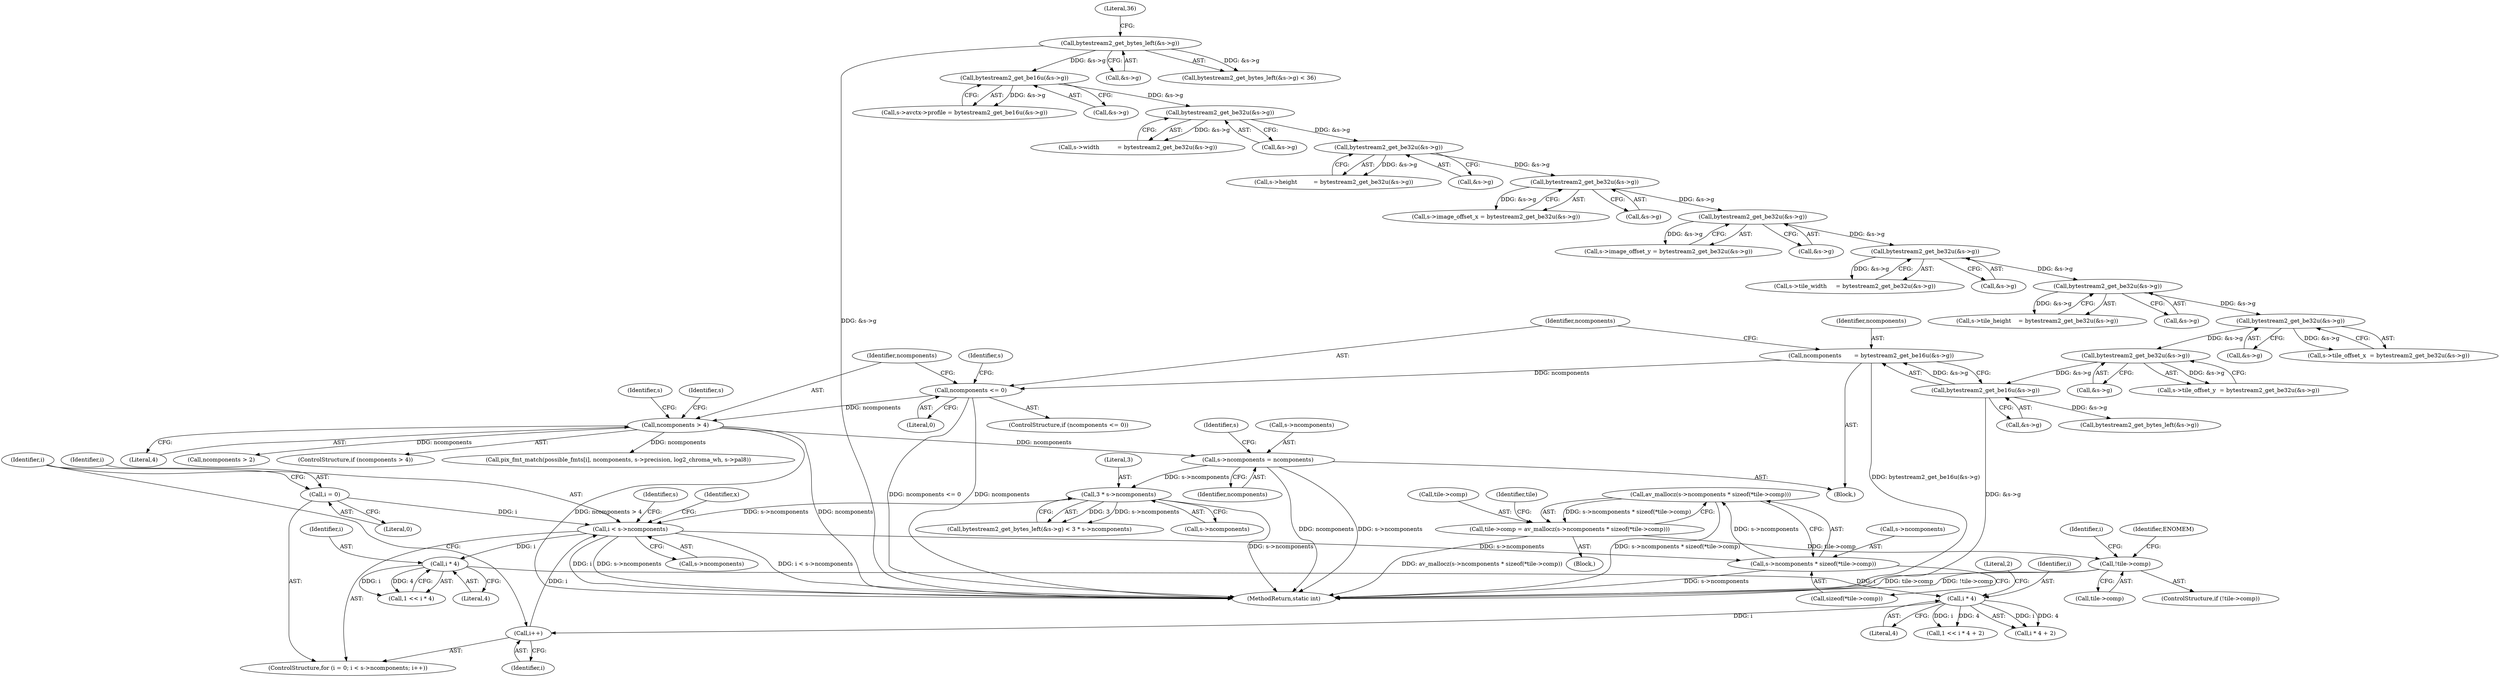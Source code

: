 digraph "0_FFmpeg_8bb11c3ca77b52e05a9ed1496a65f8a76e6e2d8f@API" {
"1000557" [label="(Call,av_mallocz(s->ncomponents * sizeof(*tile->comp)))"];
"1000558" [label="(Call,s->ncomponents * sizeof(*tile->comp))"];
"1000310" [label="(Call,i < s->ncomponents)"];
"1000315" [label="(Call,i++)"];
"1000429" [label="(Call,i * 4)"];
"1000417" [label="(Call,i * 4)"];
"1000307" [label="(Call,i = 0)"];
"1000299" [label="(Call,3 * s->ncomponents)"];
"1000260" [label="(Call,s->ncomponents = ncomponents)"];
"1000246" [label="(Call,ncomponents > 4)"];
"1000230" [label="(Call,ncomponents <= 0)"];
"1000222" [label="(Call,ncomponents       = bytestream2_get_be16u(&s->g))"];
"1000224" [label="(Call,bytestream2_get_be16u(&s->g))"];
"1000217" [label="(Call,bytestream2_get_be32u(&s->g))"];
"1000208" [label="(Call,bytestream2_get_be32u(&s->g))"];
"1000199" [label="(Call,bytestream2_get_be32u(&s->g))"];
"1000190" [label="(Call,bytestream2_get_be32u(&s->g))"];
"1000181" [label="(Call,bytestream2_get_be32u(&s->g))"];
"1000172" [label="(Call,bytestream2_get_be32u(&s->g))"];
"1000163" [label="(Call,bytestream2_get_be32u(&s->g))"];
"1000154" [label="(Call,bytestream2_get_be32u(&s->g))"];
"1000145" [label="(Call,bytestream2_get_be16u(&s->g))"];
"1000131" [label="(Call,bytestream2_get_bytes_left(&s->g))"];
"1000553" [label="(Call,tile->comp = av_mallocz(s->ncomponents * sizeof(*tile->comp)))"];
"1000568" [label="(Call,!tile->comp)"];
"1000308" [label="(Identifier,i)"];
"1000199" [label="(Call,bytestream2_get_be32u(&s->g))"];
"1000114" [label="(Block,)"];
"1000293" [label="(Call,bytestream2_get_bytes_left(&s->g) < 3 * s->ncomponents)"];
"1000230" [label="(Call,ncomponents <= 0)"];
"1000191" [label="(Call,&s->g)"];
"1000131" [label="(Call,bytestream2_get_bytes_left(&s->g))"];
"1000568" [label="(Call,!tile->comp)"];
"1000415" [label="(Call,1 << i * 4)"];
"1000218" [label="(Call,&s->g)"];
"1000139" [label="(Call,s->avctx->profile = bytestream2_get_be16u(&s->g))"];
"1000154" [label="(Call,bytestream2_get_be32u(&s->g))"];
"1000309" [label="(Literal,0)"];
"1000307" [label="(Call,i = 0)"];
"1000418" [label="(Identifier,i)"];
"1000204" [label="(Call,s->tile_offset_x  = bytestream2_get_be32u(&s->g))"];
"1000182" [label="(Call,&s->g)"];
"1000232" [label="(Literal,0)"];
"1000435" [label="(Identifier,s)"];
"1000136" [label="(Literal,36)"];
"1000569" [label="(Call,tile->comp)"];
"1000311" [label="(Identifier,i)"];
"1000236" [label="(Identifier,s)"];
"1000173" [label="(Call,&s->g)"];
"1000428" [label="(Call,i * 4 + 2)"];
"1000432" [label="(Literal,2)"];
"1000150" [label="(Call,s->width          = bytestream2_get_be32u(&s->g))"];
"1000687" [label="(Call,pix_fmt_match(possible_fmts[i], ncomponents, s->precision, log2_chroma_wh, s->pal8))"];
"1000200" [label="(Call,&s->g)"];
"1000159" [label="(Call,s->height         = bytestream2_get_be32u(&s->g))"];
"1000246" [label="(Call,ncomponents > 4)"];
"1000224" [label="(Call,bytestream2_get_be16u(&s->g))"];
"1000231" [label="(Identifier,ncomponents)"];
"1000222" [label="(Call,ncomponents       = bytestream2_get_be16u(&s->g))"];
"1000217" [label="(Call,bytestream2_get_be32u(&s->g))"];
"1000172" [label="(Call,bytestream2_get_be32u(&s->g))"];
"1000209" [label="(Call,&s->g)"];
"1000164" [label="(Call,&s->g)"];
"1000430" [label="(Identifier,i)"];
"1000132" [label="(Call,&s->g)"];
"1000417" [label="(Call,i * 4)"];
"1000559" [label="(Call,s->ncomponents)"];
"1000130" [label="(Call,bytestream2_get_bytes_left(&s->g) < 36)"];
"1000312" [label="(Call,s->ncomponents)"];
"1000315" [label="(Call,i++)"];
"1000299" [label="(Call,3 * s->ncomponents)"];
"1000264" [label="(Identifier,ncomponents)"];
"1000426" [label="(Call,1 << i * 4 + 2)"];
"1000570" [label="(Identifier,tile)"];
"1000431" [label="(Literal,4)"];
"1000300" [label="(Literal,3)"];
"1000190" [label="(Call,bytestream2_get_be32u(&s->g))"];
"1000186" [label="(Call,s->tile_width     = bytestream2_get_be32u(&s->g))"];
"1000208" [label="(Call,bytestream2_get_be32u(&s->g))"];
"1000320" [label="(Identifier,x)"];
"1000419" [label="(Literal,4)"];
"1000779" [label="(MethodReturn,static int)"];
"1000294" [label="(Call,bytestream2_get_bytes_left(&s->g))"];
"1000310" [label="(Call,i < s->ncomponents)"];
"1000195" [label="(Call,s->tile_height    = bytestream2_get_be32u(&s->g))"];
"1000252" [label="(Identifier,s)"];
"1000177" [label="(Call,s->image_offset_y = bytestream2_get_be32u(&s->g))"];
"1000574" [label="(Identifier,ENOMEM)"];
"1000316" [label="(Identifier,i)"];
"1000155" [label="(Call,&s->g)"];
"1000429" [label="(Call,i * 4)"];
"1000248" [label="(Literal,4)"];
"1000146" [label="(Call,&s->g)"];
"1000558" [label="(Call,s->ncomponents * sizeof(*tile->comp))"];
"1000247" [label="(Identifier,ncomponents)"];
"1000145" [label="(Call,bytestream2_get_be16u(&s->g))"];
"1000163" [label="(Call,bytestream2_get_be32u(&s->g))"];
"1000223" [label="(Identifier,ncomponents)"];
"1000557" [label="(Call,av_mallocz(s->ncomponents * sizeof(*tile->comp)))"];
"1000554" [label="(Call,tile->comp)"];
"1000225" [label="(Call,&s->g)"];
"1000213" [label="(Call,s->tile_offset_y  = bytestream2_get_be32u(&s->g))"];
"1000260" [label="(Call,s->ncomponents = ncomponents)"];
"1000553" [label="(Call,tile->comp = av_mallocz(s->ncomponents * sizeof(*tile->comp)))"];
"1000738" [label="(Call,ncomponents > 2)"];
"1000262" [label="(Identifier,s)"];
"1000168" [label="(Call,s->image_offset_x = bytestream2_get_be32u(&s->g))"];
"1000301" [label="(Call,s->ncomponents)"];
"1000562" [label="(Call,sizeof(*tile->comp))"];
"1000306" [label="(ControlStructure,for (i = 0; i < s->ncomponents; i++))"];
"1000269" [label="(Identifier,s)"];
"1000544" [label="(Block,)"];
"1000261" [label="(Call,s->ncomponents)"];
"1000181" [label="(Call,bytestream2_get_be32u(&s->g))"];
"1000543" [label="(Identifier,i)"];
"1000245" [label="(ControlStructure,if (ncomponents > 4))"];
"1000567" [label="(ControlStructure,if (!tile->comp))"];
"1000229" [label="(ControlStructure,if (ncomponents <= 0))"];
"1000557" -> "1000553"  [label="AST: "];
"1000557" -> "1000558"  [label="CFG: "];
"1000558" -> "1000557"  [label="AST: "];
"1000553" -> "1000557"  [label="CFG: "];
"1000557" -> "1000779"  [label="DDG: s->ncomponents * sizeof(*tile->comp)"];
"1000557" -> "1000553"  [label="DDG: s->ncomponents * sizeof(*tile->comp)"];
"1000558" -> "1000557"  [label="DDG: s->ncomponents"];
"1000558" -> "1000562"  [label="CFG: "];
"1000559" -> "1000558"  [label="AST: "];
"1000562" -> "1000558"  [label="AST: "];
"1000558" -> "1000779"  [label="DDG: s->ncomponents"];
"1000310" -> "1000558"  [label="DDG: s->ncomponents"];
"1000310" -> "1000306"  [label="AST: "];
"1000310" -> "1000312"  [label="CFG: "];
"1000311" -> "1000310"  [label="AST: "];
"1000312" -> "1000310"  [label="AST: "];
"1000320" -> "1000310"  [label="CFG: "];
"1000435" -> "1000310"  [label="CFG: "];
"1000310" -> "1000779"  [label="DDG: i < s->ncomponents"];
"1000310" -> "1000779"  [label="DDG: s->ncomponents"];
"1000310" -> "1000779"  [label="DDG: i"];
"1000315" -> "1000310"  [label="DDG: i"];
"1000307" -> "1000310"  [label="DDG: i"];
"1000299" -> "1000310"  [label="DDG: s->ncomponents"];
"1000310" -> "1000417"  [label="DDG: i"];
"1000315" -> "1000306"  [label="AST: "];
"1000315" -> "1000316"  [label="CFG: "];
"1000316" -> "1000315"  [label="AST: "];
"1000311" -> "1000315"  [label="CFG: "];
"1000429" -> "1000315"  [label="DDG: i"];
"1000429" -> "1000428"  [label="AST: "];
"1000429" -> "1000431"  [label="CFG: "];
"1000430" -> "1000429"  [label="AST: "];
"1000431" -> "1000429"  [label="AST: "];
"1000432" -> "1000429"  [label="CFG: "];
"1000429" -> "1000426"  [label="DDG: i"];
"1000429" -> "1000426"  [label="DDG: 4"];
"1000429" -> "1000428"  [label="DDG: i"];
"1000429" -> "1000428"  [label="DDG: 4"];
"1000417" -> "1000429"  [label="DDG: i"];
"1000417" -> "1000415"  [label="AST: "];
"1000417" -> "1000419"  [label="CFG: "];
"1000418" -> "1000417"  [label="AST: "];
"1000419" -> "1000417"  [label="AST: "];
"1000415" -> "1000417"  [label="CFG: "];
"1000417" -> "1000415"  [label="DDG: i"];
"1000417" -> "1000415"  [label="DDG: 4"];
"1000307" -> "1000306"  [label="AST: "];
"1000307" -> "1000309"  [label="CFG: "];
"1000308" -> "1000307"  [label="AST: "];
"1000309" -> "1000307"  [label="AST: "];
"1000311" -> "1000307"  [label="CFG: "];
"1000299" -> "1000293"  [label="AST: "];
"1000299" -> "1000301"  [label="CFG: "];
"1000300" -> "1000299"  [label="AST: "];
"1000301" -> "1000299"  [label="AST: "];
"1000293" -> "1000299"  [label="CFG: "];
"1000299" -> "1000779"  [label="DDG: s->ncomponents"];
"1000299" -> "1000293"  [label="DDG: 3"];
"1000299" -> "1000293"  [label="DDG: s->ncomponents"];
"1000260" -> "1000299"  [label="DDG: s->ncomponents"];
"1000260" -> "1000114"  [label="AST: "];
"1000260" -> "1000264"  [label="CFG: "];
"1000261" -> "1000260"  [label="AST: "];
"1000264" -> "1000260"  [label="AST: "];
"1000269" -> "1000260"  [label="CFG: "];
"1000260" -> "1000779"  [label="DDG: ncomponents"];
"1000260" -> "1000779"  [label="DDG: s->ncomponents"];
"1000246" -> "1000260"  [label="DDG: ncomponents"];
"1000246" -> "1000245"  [label="AST: "];
"1000246" -> "1000248"  [label="CFG: "];
"1000247" -> "1000246"  [label="AST: "];
"1000248" -> "1000246"  [label="AST: "];
"1000252" -> "1000246"  [label="CFG: "];
"1000262" -> "1000246"  [label="CFG: "];
"1000246" -> "1000779"  [label="DDG: ncomponents > 4"];
"1000246" -> "1000779"  [label="DDG: ncomponents"];
"1000230" -> "1000246"  [label="DDG: ncomponents"];
"1000246" -> "1000687"  [label="DDG: ncomponents"];
"1000246" -> "1000738"  [label="DDG: ncomponents"];
"1000230" -> "1000229"  [label="AST: "];
"1000230" -> "1000232"  [label="CFG: "];
"1000231" -> "1000230"  [label="AST: "];
"1000232" -> "1000230"  [label="AST: "];
"1000236" -> "1000230"  [label="CFG: "];
"1000247" -> "1000230"  [label="CFG: "];
"1000230" -> "1000779"  [label="DDG: ncomponents"];
"1000230" -> "1000779"  [label="DDG: ncomponents <= 0"];
"1000222" -> "1000230"  [label="DDG: ncomponents"];
"1000222" -> "1000114"  [label="AST: "];
"1000222" -> "1000224"  [label="CFG: "];
"1000223" -> "1000222"  [label="AST: "];
"1000224" -> "1000222"  [label="AST: "];
"1000231" -> "1000222"  [label="CFG: "];
"1000222" -> "1000779"  [label="DDG: bytestream2_get_be16u(&s->g)"];
"1000224" -> "1000222"  [label="DDG: &s->g"];
"1000224" -> "1000225"  [label="CFG: "];
"1000225" -> "1000224"  [label="AST: "];
"1000224" -> "1000779"  [label="DDG: &s->g"];
"1000217" -> "1000224"  [label="DDG: &s->g"];
"1000224" -> "1000294"  [label="DDG: &s->g"];
"1000217" -> "1000213"  [label="AST: "];
"1000217" -> "1000218"  [label="CFG: "];
"1000218" -> "1000217"  [label="AST: "];
"1000213" -> "1000217"  [label="CFG: "];
"1000217" -> "1000213"  [label="DDG: &s->g"];
"1000208" -> "1000217"  [label="DDG: &s->g"];
"1000208" -> "1000204"  [label="AST: "];
"1000208" -> "1000209"  [label="CFG: "];
"1000209" -> "1000208"  [label="AST: "];
"1000204" -> "1000208"  [label="CFG: "];
"1000208" -> "1000204"  [label="DDG: &s->g"];
"1000199" -> "1000208"  [label="DDG: &s->g"];
"1000199" -> "1000195"  [label="AST: "];
"1000199" -> "1000200"  [label="CFG: "];
"1000200" -> "1000199"  [label="AST: "];
"1000195" -> "1000199"  [label="CFG: "];
"1000199" -> "1000195"  [label="DDG: &s->g"];
"1000190" -> "1000199"  [label="DDG: &s->g"];
"1000190" -> "1000186"  [label="AST: "];
"1000190" -> "1000191"  [label="CFG: "];
"1000191" -> "1000190"  [label="AST: "];
"1000186" -> "1000190"  [label="CFG: "];
"1000190" -> "1000186"  [label="DDG: &s->g"];
"1000181" -> "1000190"  [label="DDG: &s->g"];
"1000181" -> "1000177"  [label="AST: "];
"1000181" -> "1000182"  [label="CFG: "];
"1000182" -> "1000181"  [label="AST: "];
"1000177" -> "1000181"  [label="CFG: "];
"1000181" -> "1000177"  [label="DDG: &s->g"];
"1000172" -> "1000181"  [label="DDG: &s->g"];
"1000172" -> "1000168"  [label="AST: "];
"1000172" -> "1000173"  [label="CFG: "];
"1000173" -> "1000172"  [label="AST: "];
"1000168" -> "1000172"  [label="CFG: "];
"1000172" -> "1000168"  [label="DDG: &s->g"];
"1000163" -> "1000172"  [label="DDG: &s->g"];
"1000163" -> "1000159"  [label="AST: "];
"1000163" -> "1000164"  [label="CFG: "];
"1000164" -> "1000163"  [label="AST: "];
"1000159" -> "1000163"  [label="CFG: "];
"1000163" -> "1000159"  [label="DDG: &s->g"];
"1000154" -> "1000163"  [label="DDG: &s->g"];
"1000154" -> "1000150"  [label="AST: "];
"1000154" -> "1000155"  [label="CFG: "];
"1000155" -> "1000154"  [label="AST: "];
"1000150" -> "1000154"  [label="CFG: "];
"1000154" -> "1000150"  [label="DDG: &s->g"];
"1000145" -> "1000154"  [label="DDG: &s->g"];
"1000145" -> "1000139"  [label="AST: "];
"1000145" -> "1000146"  [label="CFG: "];
"1000146" -> "1000145"  [label="AST: "];
"1000139" -> "1000145"  [label="CFG: "];
"1000145" -> "1000139"  [label="DDG: &s->g"];
"1000131" -> "1000145"  [label="DDG: &s->g"];
"1000131" -> "1000130"  [label="AST: "];
"1000131" -> "1000132"  [label="CFG: "];
"1000132" -> "1000131"  [label="AST: "];
"1000136" -> "1000131"  [label="CFG: "];
"1000131" -> "1000779"  [label="DDG: &s->g"];
"1000131" -> "1000130"  [label="DDG: &s->g"];
"1000553" -> "1000544"  [label="AST: "];
"1000554" -> "1000553"  [label="AST: "];
"1000570" -> "1000553"  [label="CFG: "];
"1000553" -> "1000779"  [label="DDG: av_mallocz(s->ncomponents * sizeof(*tile->comp))"];
"1000553" -> "1000568"  [label="DDG: tile->comp"];
"1000568" -> "1000567"  [label="AST: "];
"1000568" -> "1000569"  [label="CFG: "];
"1000569" -> "1000568"  [label="AST: "];
"1000574" -> "1000568"  [label="CFG: "];
"1000543" -> "1000568"  [label="CFG: "];
"1000568" -> "1000779"  [label="DDG: !tile->comp"];
"1000568" -> "1000779"  [label="DDG: tile->comp"];
}
